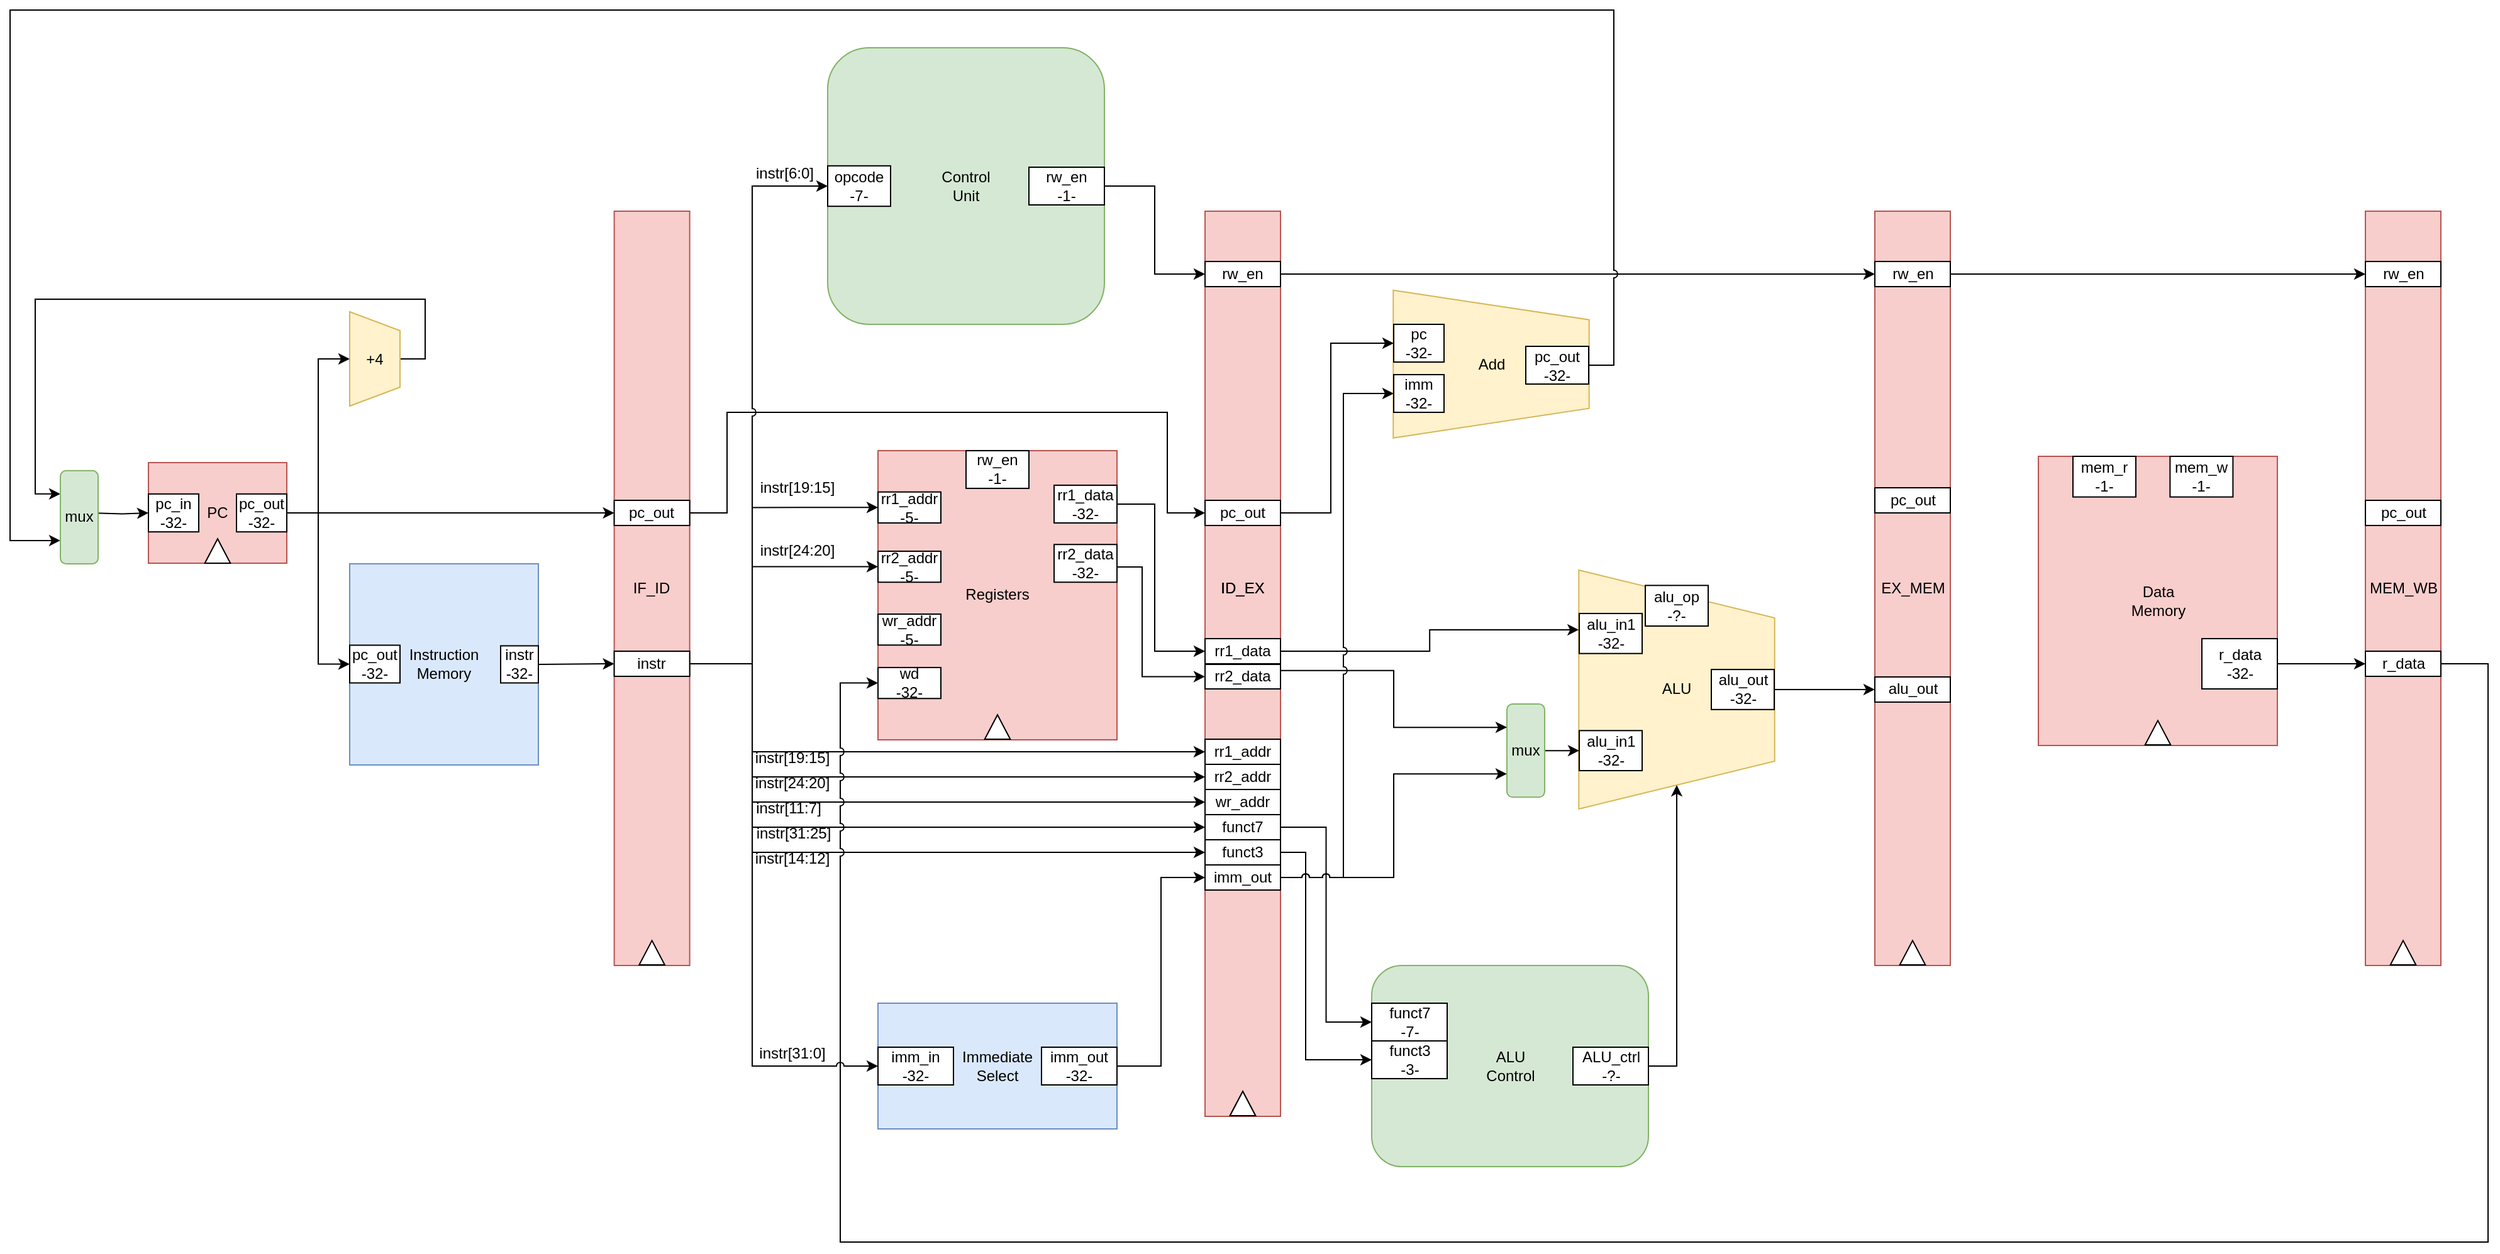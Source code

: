 <mxfile version="12.9.11" type="github">
  <diagram id="wc0N1XrM5LsczAEODqGr" name="Page-1">
    <mxGraphModel dx="1185" dy="1839" grid="1" gridSize="10" guides="1" tooltips="1" connect="1" arrows="1" fold="1" page="1" pageScale="1" pageWidth="827" pageHeight="1169" math="0" shadow="0">
      <root>
        <mxCell id="0" />
        <mxCell id="1" parent="0" />
        <mxCell id="hnG8B4gKnXL9XaH1Ss9s-236" style="edgeStyle=orthogonalEdgeStyle;rounded=0;jumpStyle=arc;orthogonalLoop=1;jettySize=auto;html=1;exitX=0.5;exitY=0;exitDx=0;exitDy=0;entryX=0;entryY=0.25;entryDx=0;entryDy=0;" edge="1" parent="1" source="4Js2agZN6jOMp-eoVjv0-22" target="hnG8B4gKnXL9XaH1Ss9s-229">
          <mxGeometry relative="1" as="geometry">
            <Array as="points">
              <mxPoint x="420" y="278" />
              <mxPoint x="420" y="230" />
              <mxPoint x="110" y="230" />
              <mxPoint x="110" y="385" />
            </Array>
          </mxGeometry>
        </mxCell>
        <mxCell id="4Js2agZN6jOMp-eoVjv0-22" value="+4" style="shape=trapezoid;perimeter=trapezoidPerimeter;whiteSpace=wrap;html=1;rounded=0;shadow=0;glass=0;comic=0;fillColor=#fff2cc;strokeColor=#d6b656;rotation=90;horizontal=0;" parent="1" vertex="1">
          <mxGeometry x="342.5" y="257.5" width="75" height="40" as="geometry" />
        </mxCell>
        <mxCell id="4Js2agZN6jOMp-eoVjv0-27" style="edgeStyle=orthogonalEdgeStyle;rounded=0;orthogonalLoop=1;jettySize=auto;html=1;exitX=0.5;exitY=0;exitDx=0;exitDy=0;entryX=0;entryY=0.5;entryDx=0;entryDy=0;" parent="1" target="4Js2agZN6jOMp-eoVjv0-1" edge="1">
          <mxGeometry relative="1" as="geometry">
            <mxPoint x="157.5" y="400.16" as="sourcePoint" />
          </mxGeometry>
        </mxCell>
        <mxCell id="0FhCpNb5tNOCeEwcjjfK-1" value="" style="endArrow=classic;html=1;exitX=1;exitY=0.5;exitDx=0;exitDy=0;entryX=0;entryY=0.6;entryDx=0;entryDy=0;entryPerimeter=0;" parent="1" source="4Js2agZN6jOMp-eoVjv0-6" target="4Js2agZN6jOMp-eoVjv0-10" edge="1">
          <mxGeometry width="50" height="50" relative="1" as="geometry">
            <mxPoint x="390" y="440" as="sourcePoint" />
            <mxPoint x="530" y="540" as="targetPoint" />
          </mxGeometry>
        </mxCell>
        <mxCell id="0FhCpNb5tNOCeEwcjjfK-18" value="" style="group" parent="1" vertex="1" connectable="0">
          <mxGeometry x="360" y="440.48" width="150" height="160" as="geometry" />
        </mxCell>
        <mxCell id="4Js2agZN6jOMp-eoVjv0-6" value="&lt;font style=&quot;font-size: 12px&quot;&gt;Instruction&lt;br&gt;Memory&lt;/font&gt;" style="rounded=0;whiteSpace=wrap;html=1;shadow=0;glass=0;comic=0;fillColor=#dae8fc;strokeColor=#6c8ebf;" parent="0FhCpNb5tNOCeEwcjjfK-18" vertex="1">
          <mxGeometry width="150" height="160" as="geometry" />
        </mxCell>
        <mxCell id="0FhCpNb5tNOCeEwcjjfK-7" value="instr&lt;br&gt;-32-" style="rounded=0;whiteSpace=wrap;html=1;" parent="0FhCpNb5tNOCeEwcjjfK-18" vertex="1">
          <mxGeometry x="120" y="65.24" width="30" height="29.52" as="geometry" />
        </mxCell>
        <mxCell id="0FhCpNb5tNOCeEwcjjfK-8" value="pc_out&lt;br&gt;-32-" style="rounded=0;whiteSpace=wrap;html=1;" parent="0FhCpNb5tNOCeEwcjjfK-18" vertex="1">
          <mxGeometry y="64.76" width="40" height="30" as="geometry" />
        </mxCell>
        <mxCell id="0FhCpNb5tNOCeEwcjjfK-19" value="" style="group" parent="1" vertex="1" connectable="0">
          <mxGeometry x="200" y="360" width="110" height="80.01" as="geometry" />
        </mxCell>
        <mxCell id="4Js2agZN6jOMp-eoVjv0-1" value="&lt;font style=&quot;font-size: 12px&quot;&gt;PC&lt;/font&gt;" style="rounded=0;whiteSpace=wrap;html=1;fillColor=#f8cecc;strokeColor=#b85450;gradientColor=none;comic=0;shadow=0;glass=0;" parent="0FhCpNb5tNOCeEwcjjfK-19" vertex="1">
          <mxGeometry width="110" height="80" as="geometry" />
        </mxCell>
        <mxCell id="4Js2agZN6jOMp-eoVjv0-2" value="" style="triangle;whiteSpace=wrap;html=1;rounded=0;shadow=0;glass=0;comic=0;direction=west;rotation=90;" parent="0FhCpNb5tNOCeEwcjjfK-19" vertex="1">
          <mxGeometry x="45.31" y="60.16" width="19.38" height="20.32" as="geometry" />
        </mxCell>
        <mxCell id="0FhCpNb5tNOCeEwcjjfK-9" value="pc_out&lt;br&gt;-32-" style="rounded=0;whiteSpace=wrap;html=1;" parent="0FhCpNb5tNOCeEwcjjfK-19" vertex="1">
          <mxGeometry x="70" y="24.92" width="40" height="30.16" as="geometry" />
        </mxCell>
        <mxCell id="0FhCpNb5tNOCeEwcjjfK-11" value="pc_in&lt;br&gt;-32-" style="rounded=0;whiteSpace=wrap;html=1;" parent="0FhCpNb5tNOCeEwcjjfK-19" vertex="1">
          <mxGeometry y="24.92" width="40" height="30.16" as="geometry" />
        </mxCell>
        <mxCell id="0FhCpNb5tNOCeEwcjjfK-20" value="" style="group" parent="1" vertex="1" connectable="0">
          <mxGeometry x="570.31" y="160" width="60" height="600" as="geometry" />
        </mxCell>
        <mxCell id="4Js2agZN6jOMp-eoVjv0-10" value="&lt;p style=&quot;line-height: 190%&quot;&gt;&lt;br&gt;&lt;/p&gt;" style="rounded=0;whiteSpace=wrap;html=1;shadow=0;glass=0;comic=0;fillColor=#f8cecc;strokeColor=#b85450;" parent="0FhCpNb5tNOCeEwcjjfK-20" vertex="1">
          <mxGeometry width="60" height="600" as="geometry" />
        </mxCell>
        <mxCell id="4Js2agZN6jOMp-eoVjv0-16" value="IF_ID" style="text;html=1;strokeColor=none;fillColor=none;align=center;verticalAlign=middle;whiteSpace=wrap;rounded=0;shadow=0;glass=0;comic=0;" parent="0FhCpNb5tNOCeEwcjjfK-20" vertex="1">
          <mxGeometry x="10" y="290" width="40" height="20" as="geometry" />
        </mxCell>
        <mxCell id="4Js2agZN6jOMp-eoVjv0-17" value="pc_out" style="rounded=0;whiteSpace=wrap;html=1;shadow=0;glass=0;comic=0;" parent="0FhCpNb5tNOCeEwcjjfK-20" vertex="1">
          <mxGeometry y="230" width="60" height="20" as="geometry" />
        </mxCell>
        <mxCell id="4Js2agZN6jOMp-eoVjv0-21" value="" style="triangle;whiteSpace=wrap;html=1;rounded=0;shadow=0;glass=0;comic=0;direction=west;rotation=90;" parent="0FhCpNb5tNOCeEwcjjfK-20" vertex="1">
          <mxGeometry x="20.31" y="579.68" width="19.38" height="20.32" as="geometry" />
        </mxCell>
        <mxCell id="0FhCpNb5tNOCeEwcjjfK-2" value="instr" style="rounded=0;whiteSpace=wrap;html=1;shadow=0;glass=0;comic=0;" parent="0FhCpNb5tNOCeEwcjjfK-20" vertex="1">
          <mxGeometry y="350" width="60" height="20" as="geometry" />
        </mxCell>
        <mxCell id="0FhCpNb5tNOCeEwcjjfK-43" value="" style="group" parent="1" vertex="1" connectable="0">
          <mxGeometry x="1962.5" y="160" width="60" height="600" as="geometry" />
        </mxCell>
        <mxCell id="0FhCpNb5tNOCeEwcjjfK-44" value="" style="group" parent="0FhCpNb5tNOCeEwcjjfK-43" vertex="1" connectable="0">
          <mxGeometry width="60" height="600" as="geometry" />
        </mxCell>
        <mxCell id="0FhCpNb5tNOCeEwcjjfK-45" value="&lt;p style=&quot;line-height: 190%&quot;&gt;&lt;br&gt;&lt;/p&gt;" style="rounded=0;whiteSpace=wrap;html=1;shadow=0;glass=0;comic=0;fillColor=#f8cecc;strokeColor=#b85450;" parent="0FhCpNb5tNOCeEwcjjfK-44" vertex="1">
          <mxGeometry width="60" height="600" as="geometry" />
        </mxCell>
        <mxCell id="0FhCpNb5tNOCeEwcjjfK-46" value="MEM_WB" style="text;html=1;strokeColor=none;fillColor=none;align=center;verticalAlign=middle;whiteSpace=wrap;rounded=0;shadow=0;glass=0;comic=0;" parent="0FhCpNb5tNOCeEwcjjfK-44" vertex="1">
          <mxGeometry x="10" y="290" width="40" height="20" as="geometry" />
        </mxCell>
        <mxCell id="0FhCpNb5tNOCeEwcjjfK-47" value="pc_out" style="rounded=0;whiteSpace=wrap;html=1;shadow=0;glass=0;comic=0;" parent="0FhCpNb5tNOCeEwcjjfK-44" vertex="1">
          <mxGeometry y="230" width="60" height="20" as="geometry" />
        </mxCell>
        <mxCell id="0FhCpNb5tNOCeEwcjjfK-48" value="" style="triangle;whiteSpace=wrap;html=1;rounded=0;shadow=0;glass=0;comic=0;direction=west;rotation=90;" parent="0FhCpNb5tNOCeEwcjjfK-44" vertex="1">
          <mxGeometry x="20.31" y="579.68" width="19.38" height="20.32" as="geometry" />
        </mxCell>
        <mxCell id="0FhCpNb5tNOCeEwcjjfK-49" value="r_data" style="rounded=0;whiteSpace=wrap;html=1;shadow=0;glass=0;comic=0;" parent="0FhCpNb5tNOCeEwcjjfK-44" vertex="1">
          <mxGeometry y="350" width="60" height="20" as="geometry" />
        </mxCell>
        <mxCell id="hnG8B4gKnXL9XaH1Ss9s-135" value="rw_en" style="rounded=0;whiteSpace=wrap;html=1;" vertex="1" parent="0FhCpNb5tNOCeEwcjjfK-44">
          <mxGeometry y="40" width="60" height="20" as="geometry" />
        </mxCell>
        <mxCell id="0FhCpNb5tNOCeEwcjjfK-51" style="edgeStyle=orthogonalEdgeStyle;rounded=0;orthogonalLoop=1;jettySize=auto;html=1;exitX=1;exitY=0.5;exitDx=0;exitDy=0;entryX=0;entryY=0.5;entryDx=0;entryDy=0;" parent="1" source="0FhCpNb5tNOCeEwcjjfK-2" target="0FhCpNb5tNOCeEwcjjfK-21" edge="1">
          <mxGeometry relative="1" as="geometry">
            <Array as="points">
              <mxPoint x="680" y="520" />
              <mxPoint x="680" y="395" />
            </Array>
          </mxGeometry>
        </mxCell>
        <mxCell id="0FhCpNb5tNOCeEwcjjfK-52" style="edgeStyle=orthogonalEdgeStyle;rounded=0;orthogonalLoop=1;jettySize=auto;html=1;exitX=1;exitY=0.5;exitDx=0;exitDy=0;entryX=0;entryY=0.5;entryDx=0;entryDy=0;" parent="1" source="0FhCpNb5tNOCeEwcjjfK-2" target="0FhCpNb5tNOCeEwcjjfK-22" edge="1">
          <mxGeometry relative="1" as="geometry">
            <Array as="points">
              <mxPoint x="680" y="520" />
              <mxPoint x="680" y="442" />
            </Array>
          </mxGeometry>
        </mxCell>
        <mxCell id="0FhCpNb5tNOCeEwcjjfK-56" style="edgeStyle=orthogonalEdgeStyle;rounded=0;orthogonalLoop=1;jettySize=auto;html=1;exitX=1;exitY=0.5;exitDx=0;exitDy=0;entryX=0;entryY=0.5;entryDx=0;entryDy=0;" parent="1" source="4Js2agZN6jOMp-eoVjv0-17" target="0FhCpNb5tNOCeEwcjjfK-31" edge="1">
          <mxGeometry relative="1" as="geometry">
            <Array as="points">
              <mxPoint x="660" y="400" />
              <mxPoint x="660" y="320" />
              <mxPoint x="1010" y="320" />
              <mxPoint x="1010" y="400" />
            </Array>
          </mxGeometry>
        </mxCell>
        <mxCell id="0FhCpNb5tNOCeEwcjjfK-57" value="Immediate&lt;br&gt;Select" style="rounded=0;whiteSpace=wrap;html=1;fillColor=#dae8fc;strokeColor=#6c8ebf;" parent="1" vertex="1">
          <mxGeometry x="780" y="790" width="190" height="100" as="geometry" />
        </mxCell>
        <mxCell id="0FhCpNb5tNOCeEwcjjfK-58" value="instr[19:15]" style="text;html=1;strokeColor=none;fillColor=none;align=center;verticalAlign=middle;whiteSpace=wrap;rounded=0;" parent="1" vertex="1">
          <mxGeometry x="696" y="370" width="40" height="20" as="geometry" />
        </mxCell>
        <mxCell id="0FhCpNb5tNOCeEwcjjfK-59" value="instr[24:20]" style="text;html=1;strokeColor=none;fillColor=none;align=center;verticalAlign=middle;whiteSpace=wrap;rounded=0;" parent="1" vertex="1">
          <mxGeometry x="696" y="420.01" width="40" height="20" as="geometry" />
        </mxCell>
        <mxCell id="0FhCpNb5tNOCeEwcjjfK-93" style="edgeStyle=orthogonalEdgeStyle;rounded=0;orthogonalLoop=1;jettySize=auto;html=1;exitX=1;exitY=0.5;exitDx=0;exitDy=0;entryX=0;entryY=0.5;entryDx=0;entryDy=0;" parent="1" source="0FhCpNb5tNOCeEwcjjfK-2" target="hnG8B4gKnXL9XaH1Ss9s-38" edge="1">
          <mxGeometry relative="1" as="geometry">
            <Array as="points">
              <mxPoint x="680" y="520" />
              <mxPoint x="680" y="590" />
            </Array>
          </mxGeometry>
        </mxCell>
        <mxCell id="0FhCpNb5tNOCeEwcjjfK-94" style="edgeStyle=orthogonalEdgeStyle;rounded=0;orthogonalLoop=1;jettySize=auto;html=1;exitX=1;exitY=0.5;exitDx=0;exitDy=0;entryX=0;entryY=0.5;entryDx=0;entryDy=0;" parent="1" source="0FhCpNb5tNOCeEwcjjfK-2" target="hnG8B4gKnXL9XaH1Ss9s-39" edge="1">
          <mxGeometry relative="1" as="geometry">
            <Array as="points">
              <mxPoint x="680" y="520" />
              <mxPoint x="680" y="610" />
            </Array>
          </mxGeometry>
        </mxCell>
        <mxCell id="0FhCpNb5tNOCeEwcjjfK-95" value="instr[19:15]" style="text;html=1;strokeColor=none;fillColor=none;align=center;verticalAlign=middle;whiteSpace=wrap;rounded=0;" parent="1" vertex="1">
          <mxGeometry x="692" y="585" width="40" height="20" as="geometry" />
        </mxCell>
        <mxCell id="0FhCpNb5tNOCeEwcjjfK-98" value="instr[24:20]" style="text;html=1;strokeColor=none;fillColor=none;align=center;verticalAlign=middle;whiteSpace=wrap;rounded=0;" parent="1" vertex="1">
          <mxGeometry x="692" y="605" width="40" height="20" as="geometry" />
        </mxCell>
        <mxCell id="0FhCpNb5tNOCeEwcjjfK-28" value="" style="group" parent="1" vertex="1" connectable="0">
          <mxGeometry x="1040" y="160" width="65" height="720" as="geometry" />
        </mxCell>
        <mxCell id="0FhCpNb5tNOCeEwcjjfK-29" value="&lt;p style=&quot;line-height: 190%&quot;&gt;&lt;br&gt;&lt;/p&gt;" style="rounded=0;whiteSpace=wrap;html=1;shadow=0;glass=0;comic=0;fillColor=#f8cecc;strokeColor=#b85450;" parent="0FhCpNb5tNOCeEwcjjfK-28" vertex="1">
          <mxGeometry width="60" height="720" as="geometry" />
        </mxCell>
        <mxCell id="0FhCpNb5tNOCeEwcjjfK-30" value="ID_EX" style="text;html=1;strokeColor=none;fillColor=none;align=center;verticalAlign=middle;whiteSpace=wrap;rounded=0;shadow=0;glass=0;comic=0;" parent="0FhCpNb5tNOCeEwcjjfK-28" vertex="1">
          <mxGeometry x="10" y="290" width="40" height="20" as="geometry" />
        </mxCell>
        <mxCell id="0FhCpNb5tNOCeEwcjjfK-31" value="pc_out" style="rounded=0;whiteSpace=wrap;html=1;shadow=0;glass=0;comic=0;fillColor=#d5e8d4;strokeColor=#82b366;" parent="0FhCpNb5tNOCeEwcjjfK-28" vertex="1">
          <mxGeometry y="220" width="60" height="40" as="geometry" />
        </mxCell>
        <mxCell id="0FhCpNb5tNOCeEwcjjfK-32" value="" style="triangle;whiteSpace=wrap;html=1;rounded=0;shadow=0;glass=0;comic=0;direction=west;rotation=90;" parent="0FhCpNb5tNOCeEwcjjfK-28" vertex="1">
          <mxGeometry x="20.31" y="699.68" width="19.38" height="20.32" as="geometry" />
        </mxCell>
        <mxCell id="0FhCpNb5tNOCeEwcjjfK-33" value="rr1_data" style="rounded=0;whiteSpace=wrap;html=1;shadow=0;glass=0;comic=0;fillColor=#d5e8d4;strokeColor=#82b366;" parent="0FhCpNb5tNOCeEwcjjfK-28" vertex="1">
          <mxGeometry y="340" width="60" height="40" as="geometry" />
        </mxCell>
        <mxCell id="0FhCpNb5tNOCeEwcjjfK-69" value="rr2_data" style="rounded=0;whiteSpace=wrap;html=1;shadow=0;glass=0;comic=0;fillColor=#d5e8d4;strokeColor=#82b366;" parent="0FhCpNb5tNOCeEwcjjfK-28" vertex="1">
          <mxGeometry y="380" width="60" height="40" as="geometry" />
        </mxCell>
        <mxCell id="0FhCpNb5tNOCeEwcjjfK-82" value="rr1_addr" style="rounded=0;whiteSpace=wrap;html=1;shadow=0;glass=0;comic=0;fillColor=#d5e8d4;strokeColor=#82b366;" parent="0FhCpNb5tNOCeEwcjjfK-28" vertex="1">
          <mxGeometry y="420" width="60" height="40" as="geometry" />
        </mxCell>
        <mxCell id="0FhCpNb5tNOCeEwcjjfK-92" value="rr2_addr" style="rounded=0;whiteSpace=wrap;html=1;shadow=0;glass=0;comic=0;fillColor=#d5e8d4;strokeColor=#82b366;" parent="0FhCpNb5tNOCeEwcjjfK-28" vertex="1">
          <mxGeometry y="460" width="60" height="40" as="geometry" />
        </mxCell>
        <mxCell id="hnG8B4gKnXL9XaH1Ss9s-16" value="funct7" style="rounded=0;whiteSpace=wrap;html=1;shadow=0;glass=0;comic=0;fillColor=#d5e8d4;strokeColor=#82b366;" vertex="1" parent="0FhCpNb5tNOCeEwcjjfK-28">
          <mxGeometry y="500" width="60" height="40" as="geometry" />
        </mxCell>
        <mxCell id="hnG8B4gKnXL9XaH1Ss9s-17" value="funct3" style="rounded=0;whiteSpace=wrap;html=1;shadow=0;glass=0;comic=0;fillColor=#d5e8d4;strokeColor=#82b366;" vertex="1" parent="0FhCpNb5tNOCeEwcjjfK-28">
          <mxGeometry y="540" width="60" height="40" as="geometry" />
        </mxCell>
        <mxCell id="hnG8B4gKnXL9XaH1Ss9s-20" value="" style="group" vertex="1" connectable="0" parent="0FhCpNb5tNOCeEwcjjfK-28">
          <mxGeometry width="65" height="720" as="geometry" />
        </mxCell>
        <mxCell id="hnG8B4gKnXL9XaH1Ss9s-21" value="&lt;p style=&quot;line-height: 190%&quot;&gt;&lt;br&gt;&lt;/p&gt;" style="rounded=0;whiteSpace=wrap;html=1;shadow=0;glass=0;comic=0;fillColor=#f8cecc;strokeColor=#b85450;" vertex="1" parent="hnG8B4gKnXL9XaH1Ss9s-20">
          <mxGeometry width="60" height="720" as="geometry" />
        </mxCell>
        <mxCell id="hnG8B4gKnXL9XaH1Ss9s-22" value="ID_EX" style="text;html=1;strokeColor=none;fillColor=none;align=center;verticalAlign=middle;whiteSpace=wrap;rounded=0;shadow=0;glass=0;comic=0;" vertex="1" parent="hnG8B4gKnXL9XaH1Ss9s-20">
          <mxGeometry x="10" y="290" width="40" height="20" as="geometry" />
        </mxCell>
        <mxCell id="hnG8B4gKnXL9XaH1Ss9s-24" value="" style="triangle;whiteSpace=wrap;html=1;rounded=0;shadow=0;glass=0;comic=0;direction=west;rotation=90;" vertex="1" parent="hnG8B4gKnXL9XaH1Ss9s-20">
          <mxGeometry x="20.31" y="699.68" width="19.38" height="20.32" as="geometry" />
        </mxCell>
        <mxCell id="hnG8B4gKnXL9XaH1Ss9s-25" value="rr1_data" style="rounded=0;whiteSpace=wrap;html=1;shadow=0;glass=0;comic=0;fillColor=#d5e8d4;strokeColor=#82b366;" vertex="1" parent="hnG8B4gKnXL9XaH1Ss9s-20">
          <mxGeometry y="340" width="60" height="40" as="geometry" />
        </mxCell>
        <mxCell id="hnG8B4gKnXL9XaH1Ss9s-31" value="" style="group" vertex="1" connectable="0" parent="hnG8B4gKnXL9XaH1Ss9s-20">
          <mxGeometry width="60" height="720" as="geometry" />
        </mxCell>
        <mxCell id="hnG8B4gKnXL9XaH1Ss9s-33" value="ID_EX" style="text;html=1;strokeColor=none;fillColor=none;align=center;verticalAlign=middle;whiteSpace=wrap;rounded=0;shadow=0;glass=0;comic=0;" vertex="1" parent="hnG8B4gKnXL9XaH1Ss9s-31">
          <mxGeometry x="10" y="290" width="40" height="20" as="geometry" />
        </mxCell>
        <mxCell id="hnG8B4gKnXL9XaH1Ss9s-34" value="pc_out" style="rounded=0;whiteSpace=wrap;html=1;shadow=0;glass=0;comic=0;" vertex="1" parent="hnG8B4gKnXL9XaH1Ss9s-31">
          <mxGeometry y="230" width="60" height="20" as="geometry" />
        </mxCell>
        <mxCell id="hnG8B4gKnXL9XaH1Ss9s-35" value="" style="triangle;whiteSpace=wrap;html=1;rounded=0;shadow=0;glass=0;comic=0;direction=west;rotation=90;" vertex="1" parent="hnG8B4gKnXL9XaH1Ss9s-31">
          <mxGeometry x="20.31" y="699.68" width="19.38" height="20.32" as="geometry" />
        </mxCell>
        <mxCell id="hnG8B4gKnXL9XaH1Ss9s-36" value="rr1_data" style="rounded=0;whiteSpace=wrap;html=1;shadow=0;glass=0;comic=0;" vertex="1" parent="hnG8B4gKnXL9XaH1Ss9s-31">
          <mxGeometry y="340" width="60" height="20" as="geometry" />
        </mxCell>
        <mxCell id="hnG8B4gKnXL9XaH1Ss9s-37" value="rr2_data" style="rounded=0;whiteSpace=wrap;html=1;shadow=0;glass=0;comic=0;" vertex="1" parent="hnG8B4gKnXL9XaH1Ss9s-31">
          <mxGeometry y="360.48" width="60" height="19.52" as="geometry" />
        </mxCell>
        <mxCell id="hnG8B4gKnXL9XaH1Ss9s-38" value="rr1_addr" style="rounded=0;whiteSpace=wrap;html=1;shadow=0;glass=0;comic=0;" vertex="1" parent="hnG8B4gKnXL9XaH1Ss9s-31">
          <mxGeometry y="420" width="60" height="20" as="geometry" />
        </mxCell>
        <mxCell id="hnG8B4gKnXL9XaH1Ss9s-40" value="wr_addr" style="rounded=0;whiteSpace=wrap;html=1;shadow=0;glass=0;comic=0;" vertex="1" parent="hnG8B4gKnXL9XaH1Ss9s-31">
          <mxGeometry y="460" width="60" height="20" as="geometry" />
        </mxCell>
        <mxCell id="hnG8B4gKnXL9XaH1Ss9s-41" value="funct3" style="rounded=0;whiteSpace=wrap;html=1;shadow=0;glass=0;comic=0;" vertex="1" parent="hnG8B4gKnXL9XaH1Ss9s-31">
          <mxGeometry y="500" width="60" height="20" as="geometry" />
        </mxCell>
        <mxCell id="hnG8B4gKnXL9XaH1Ss9s-39" value="rr2_addr" style="rounded=0;whiteSpace=wrap;html=1;shadow=0;glass=0;comic=0;" vertex="1" parent="hnG8B4gKnXL9XaH1Ss9s-20">
          <mxGeometry y="440" width="60" height="20" as="geometry" />
        </mxCell>
        <mxCell id="hnG8B4gKnXL9XaH1Ss9s-76" value="funct7" style="rounded=0;whiteSpace=wrap;html=1;shadow=0;glass=0;comic=0;" vertex="1" parent="hnG8B4gKnXL9XaH1Ss9s-20">
          <mxGeometry y="480" width="60" height="20" as="geometry" />
        </mxCell>
        <mxCell id="hnG8B4gKnXL9XaH1Ss9s-123" value="rw_en" style="rounded=0;whiteSpace=wrap;html=1;" vertex="1" parent="hnG8B4gKnXL9XaH1Ss9s-20">
          <mxGeometry y="40" width="60" height="20" as="geometry" />
        </mxCell>
        <mxCell id="hnG8B4gKnXL9XaH1Ss9s-208" value="imm_out" style="rounded=0;whiteSpace=wrap;html=1;shadow=0;glass=0;comic=0;" vertex="1" parent="hnG8B4gKnXL9XaH1Ss9s-20">
          <mxGeometry y="520" width="60" height="20" as="geometry" />
        </mxCell>
        <mxCell id="hnG8B4gKnXL9XaH1Ss9s-2" value="" style="group" vertex="1" connectable="0" parent="1">
          <mxGeometry x="780" y="350" width="190" height="230.48" as="geometry" />
        </mxCell>
        <mxCell id="0FhCpNb5tNOCeEwcjjfK-27" value="" style="group;fillColor=#d5e8d4;strokeColor=#82b366;" parent="hnG8B4gKnXL9XaH1Ss9s-2" vertex="1" connectable="0">
          <mxGeometry y="0.48" width="190" height="230.0" as="geometry" />
        </mxCell>
        <mxCell id="0FhCpNb5tNOCeEwcjjfK-6" value="&lt;font style=&quot;font-size: 12px&quot;&gt;Registers&lt;/font&gt;" style="rounded=0;whiteSpace=wrap;html=1;shadow=0;glass=0;comic=0;fillColor=#f8cecc;strokeColor=#b85450;" parent="0FhCpNb5tNOCeEwcjjfK-27" vertex="1">
          <mxGeometry width="190" height="230" as="geometry" />
        </mxCell>
        <mxCell id="0FhCpNb5tNOCeEwcjjfK-21" value="rr1_addr&lt;br&gt;-5-" style="rounded=0;whiteSpace=wrap;html=1;" parent="0FhCpNb5tNOCeEwcjjfK-27" vertex="1">
          <mxGeometry y="32.857" width="50" height="24.643" as="geometry" />
        </mxCell>
        <mxCell id="0FhCpNb5tNOCeEwcjjfK-22" value="rr2_addr&lt;br&gt;-5-" style="rounded=0;whiteSpace=wrap;html=1;" parent="0FhCpNb5tNOCeEwcjjfK-27" vertex="1">
          <mxGeometry y="80.0" width="50" height="24.643" as="geometry" />
        </mxCell>
        <mxCell id="0FhCpNb5tNOCeEwcjjfK-23" value="wr_addr&lt;br&gt;-5-" style="rounded=0;whiteSpace=wrap;html=1;" parent="0FhCpNb5tNOCeEwcjjfK-27" vertex="1">
          <mxGeometry y="130.004" width="50" height="24.643" as="geometry" />
        </mxCell>
        <mxCell id="0FhCpNb5tNOCeEwcjjfK-24" value="wd&lt;br&gt;-32-" style="rounded=0;whiteSpace=wrap;html=1;" parent="0FhCpNb5tNOCeEwcjjfK-27" vertex="1">
          <mxGeometry y="172.5" width="50" height="24.643" as="geometry" />
        </mxCell>
        <mxCell id="0FhCpNb5tNOCeEwcjjfK-25" value="rr1_data&lt;br&gt;-32-" style="rounded=0;whiteSpace=wrap;html=1;" parent="0FhCpNb5tNOCeEwcjjfK-27" vertex="1">
          <mxGeometry x="140" y="27.5" width="50" height="30" as="geometry" />
        </mxCell>
        <mxCell id="0FhCpNb5tNOCeEwcjjfK-26" value="rr2_data&lt;br&gt;-32-" style="rounded=0;whiteSpace=wrap;html=1;" parent="0FhCpNb5tNOCeEwcjjfK-27" vertex="1">
          <mxGeometry x="140" y="74.64" width="50" height="30" as="geometry" />
        </mxCell>
        <mxCell id="hnG8B4gKnXL9XaH1Ss9s-1" value="" style="triangle;whiteSpace=wrap;html=1;rounded=0;shadow=0;glass=0;comic=0;direction=west;rotation=90;" vertex="1" parent="0FhCpNb5tNOCeEwcjjfK-27">
          <mxGeometry x="85.31" y="209.68" width="19.38" height="20.32" as="geometry" />
        </mxCell>
        <mxCell id="hnG8B4gKnXL9XaH1Ss9s-18" value="rw_en&lt;br&gt;-1-" style="rounded=0;whiteSpace=wrap;html=1;" vertex="1" parent="0FhCpNb5tNOCeEwcjjfK-27">
          <mxGeometry x="70" width="50" height="30" as="geometry" />
        </mxCell>
        <mxCell id="hnG8B4gKnXL9XaH1Ss9s-5" value="ALU" style="shape=trapezoid;perimeter=trapezoidPerimeter;whiteSpace=wrap;html=1;rounded=0;shadow=0;glass=0;comic=0;fillColor=#fff2cc;strokeColor=#d6b656;rotation=90;horizontal=0;" vertex="1" parent="1">
          <mxGeometry x="1320" y="462.62" width="190" height="155.72" as="geometry" />
        </mxCell>
        <mxCell id="hnG8B4gKnXL9XaH1Ss9s-173" style="edgeStyle=orthogonalEdgeStyle;rounded=0;jumpStyle=arc;orthogonalLoop=1;jettySize=auto;html=1;exitX=1;exitY=0.5;exitDx=0;exitDy=0;entryX=1;entryY=0.5;entryDx=0;entryDy=0;" edge="1" parent="1" source="hnG8B4gKnXL9XaH1Ss9s-42" target="hnG8B4gKnXL9XaH1Ss9s-5">
          <mxGeometry relative="1" as="geometry" />
        </mxCell>
        <mxCell id="hnG8B4gKnXL9XaH1Ss9s-42" value="ALU&lt;br&gt;Control" style="rounded=1;whiteSpace=wrap;html=1;fillColor=#d5e8d4;strokeColor=#82b366;" vertex="1" parent="1">
          <mxGeometry x="1172.5" y="760" width="220" height="160" as="geometry" />
        </mxCell>
        <mxCell id="hnG8B4gKnXL9XaH1Ss9s-77" style="edgeStyle=orthogonalEdgeStyle;rounded=0;orthogonalLoop=1;jettySize=auto;html=1;exitX=1;exitY=0.5;exitDx=0;exitDy=0;entryX=0;entryY=0.5;entryDx=0;entryDy=0;" edge="1" parent="1" source="0FhCpNb5tNOCeEwcjjfK-2" target="hnG8B4gKnXL9XaH1Ss9s-40">
          <mxGeometry relative="1" as="geometry">
            <Array as="points">
              <mxPoint x="680" y="520" />
              <mxPoint x="680" y="630" />
            </Array>
          </mxGeometry>
        </mxCell>
        <mxCell id="hnG8B4gKnXL9XaH1Ss9s-78" value="instr[11:7]" style="text;html=1;strokeColor=none;fillColor=none;align=center;verticalAlign=middle;whiteSpace=wrap;rounded=0;" vertex="1" parent="1">
          <mxGeometry x="686" y="625" width="46" height="20" as="geometry" />
        </mxCell>
        <mxCell id="hnG8B4gKnXL9XaH1Ss9s-79" value="" style="group" vertex="1" connectable="0" parent="1">
          <mxGeometry x="1702.5" y="355" width="190" height="230" as="geometry" />
        </mxCell>
        <mxCell id="hnG8B4gKnXL9XaH1Ss9s-3" value="Data&lt;br&gt;Memory" style="rounded=0;whiteSpace=wrap;html=1;fillColor=#f8cecc;strokeColor=#b85450;" vertex="1" parent="hnG8B4gKnXL9XaH1Ss9s-79">
          <mxGeometry width="190" height="230" as="geometry" />
        </mxCell>
        <mxCell id="hnG8B4gKnXL9XaH1Ss9s-4" value="" style="triangle;whiteSpace=wrap;html=1;rounded=0;shadow=0;glass=0;comic=0;direction=west;rotation=90;" vertex="1" parent="hnG8B4gKnXL9XaH1Ss9s-79">
          <mxGeometry x="85.31" y="209.68" width="19.38" height="20.32" as="geometry" />
        </mxCell>
        <mxCell id="hnG8B4gKnXL9XaH1Ss9s-87" value="r_data&lt;br&gt;-32-" style="rounded=0;whiteSpace=wrap;html=1;shadow=0;glass=0;comic=0;" vertex="1" parent="hnG8B4gKnXL9XaH1Ss9s-79">
          <mxGeometry x="130" y="145" width="60" height="40" as="geometry" />
        </mxCell>
        <mxCell id="hnG8B4gKnXL9XaH1Ss9s-215" value="mem_r&lt;br&gt;-1-" style="rounded=0;whiteSpace=wrap;html=1;rotation=0;" vertex="1" parent="hnG8B4gKnXL9XaH1Ss9s-79">
          <mxGeometry x="27.5" width="50" height="32.32" as="geometry" />
        </mxCell>
        <mxCell id="hnG8B4gKnXL9XaH1Ss9s-216" value="mem_w&lt;br&gt;-1-" style="rounded=0;whiteSpace=wrap;html=1;rotation=0;" vertex="1" parent="hnG8B4gKnXL9XaH1Ss9s-79">
          <mxGeometry x="104.69" width="50" height="32.32" as="geometry" />
        </mxCell>
        <mxCell id="hnG8B4gKnXL9XaH1Ss9s-88" style="edgeStyle=orthogonalEdgeStyle;rounded=0;orthogonalLoop=1;jettySize=auto;html=1;exitX=1;exitY=0.5;exitDx=0;exitDy=0;entryX=0;entryY=0.5;entryDx=0;entryDy=0;" edge="1" parent="1" source="hnG8B4gKnXL9XaH1Ss9s-87" target="0FhCpNb5tNOCeEwcjjfK-49">
          <mxGeometry relative="1" as="geometry" />
        </mxCell>
        <mxCell id="hnG8B4gKnXL9XaH1Ss9s-89" style="edgeStyle=orthogonalEdgeStyle;rounded=0;orthogonalLoop=1;jettySize=auto;html=1;exitX=1;exitY=0.5;exitDx=0;exitDy=0;entryX=0.25;entryY=1;entryDx=0;entryDy=0;" edge="1" parent="1" source="hnG8B4gKnXL9XaH1Ss9s-36" target="hnG8B4gKnXL9XaH1Ss9s-5">
          <mxGeometry relative="1" as="geometry" />
        </mxCell>
        <mxCell id="hnG8B4gKnXL9XaH1Ss9s-100" style="edgeStyle=orthogonalEdgeStyle;rounded=0;orthogonalLoop=1;jettySize=auto;html=1;exitX=1;exitY=0.5;exitDx=0;exitDy=0;entryX=0;entryY=0.5;entryDx=0;entryDy=0;" edge="1" parent="1" source="hnG8B4gKnXL9XaH1Ss9s-91" target="hnG8B4gKnXL9XaH1Ss9s-99">
          <mxGeometry relative="1" as="geometry" />
        </mxCell>
        <mxCell id="hnG8B4gKnXL9XaH1Ss9s-91" value="alu_out&lt;br&gt;-32-" style="rounded=0;whiteSpace=wrap;html=1;" vertex="1" parent="1">
          <mxGeometry x="1442.5" y="524.56" width="50" height="31.84" as="geometry" />
        </mxCell>
        <mxCell id="hnG8B4gKnXL9XaH1Ss9s-101" style="edgeStyle=orthogonalEdgeStyle;rounded=0;orthogonalLoop=1;jettySize=auto;html=1;exitX=1;exitY=0.5;exitDx=0;exitDy=0;entryX=0;entryY=0.5;entryDx=0;entryDy=0;" edge="1" parent="1" source="0FhCpNb5tNOCeEwcjjfK-25" target="hnG8B4gKnXL9XaH1Ss9s-36">
          <mxGeometry relative="1" as="geometry">
            <Array as="points">
              <mxPoint x="1000" y="393" />
              <mxPoint x="1000" y="510" />
            </Array>
          </mxGeometry>
        </mxCell>
        <mxCell id="hnG8B4gKnXL9XaH1Ss9s-102" style="edgeStyle=orthogonalEdgeStyle;rounded=0;orthogonalLoop=1;jettySize=auto;html=1;exitX=1;exitY=0.5;exitDx=0;exitDy=0;entryX=0;entryY=0.5;entryDx=0;entryDy=0;" edge="1" parent="1" source="0FhCpNb5tNOCeEwcjjfK-26" target="hnG8B4gKnXL9XaH1Ss9s-37">
          <mxGeometry relative="1" as="geometry">
            <Array as="points">
              <mxPoint x="990" y="443" />
              <mxPoint x="990" y="530" />
            </Array>
          </mxGeometry>
        </mxCell>
        <mxCell id="0FhCpNb5tNOCeEwcjjfK-37" value="" style="group" parent="1" vertex="1" connectable="0">
          <mxGeometry x="1572.5" y="160" width="60" height="600" as="geometry" />
        </mxCell>
        <mxCell id="0FhCpNb5tNOCeEwcjjfK-38" value="&lt;p style=&quot;line-height: 190%&quot;&gt;&lt;br&gt;&lt;/p&gt;" style="rounded=0;whiteSpace=wrap;html=1;shadow=0;glass=0;comic=0;fillColor=#f8cecc;strokeColor=#b85450;" parent="0FhCpNb5tNOCeEwcjjfK-37" vertex="1">
          <mxGeometry width="60" height="600" as="geometry" />
        </mxCell>
        <mxCell id="0FhCpNb5tNOCeEwcjjfK-39" value="EX_MEM" style="text;html=1;strokeColor=none;fillColor=none;align=center;verticalAlign=middle;whiteSpace=wrap;rounded=0;shadow=0;glass=0;comic=0;" parent="0FhCpNb5tNOCeEwcjjfK-37" vertex="1">
          <mxGeometry x="10" y="290" width="40" height="20" as="geometry" />
        </mxCell>
        <mxCell id="0FhCpNb5tNOCeEwcjjfK-40" value="pc_out" style="rounded=0;whiteSpace=wrap;html=1;shadow=0;glass=0;comic=0;" parent="0FhCpNb5tNOCeEwcjjfK-37" vertex="1">
          <mxGeometry y="220" width="60" height="20" as="geometry" />
        </mxCell>
        <mxCell id="0FhCpNb5tNOCeEwcjjfK-41" value="" style="triangle;whiteSpace=wrap;html=1;rounded=0;shadow=0;glass=0;comic=0;direction=west;rotation=90;" parent="0FhCpNb5tNOCeEwcjjfK-37" vertex="1">
          <mxGeometry x="20.31" y="579.68" width="19.38" height="20.32" as="geometry" />
        </mxCell>
        <mxCell id="hnG8B4gKnXL9XaH1Ss9s-99" value="alu_out" style="rounded=0;whiteSpace=wrap;html=1;shadow=0;glass=0;comic=0;" vertex="1" parent="0FhCpNb5tNOCeEwcjjfK-37">
          <mxGeometry y="370.48" width="60" height="20" as="geometry" />
        </mxCell>
        <mxCell id="hnG8B4gKnXL9XaH1Ss9s-126" value="rw_en" style="rounded=0;whiteSpace=wrap;html=1;" vertex="1" parent="0FhCpNb5tNOCeEwcjjfK-37">
          <mxGeometry y="40" width="60" height="20" as="geometry" />
        </mxCell>
        <mxCell id="hnG8B4gKnXL9XaH1Ss9s-103" style="edgeStyle=orthogonalEdgeStyle;rounded=0;orthogonalLoop=1;jettySize=auto;html=1;exitX=1;exitY=0.5;exitDx=0;exitDy=0;entryX=0;entryY=0.5;entryDx=0;entryDy=0;" edge="1" parent="1" source="0FhCpNb5tNOCeEwcjjfK-2" target="hnG8B4gKnXL9XaH1Ss9s-76">
          <mxGeometry relative="1" as="geometry">
            <Array as="points">
              <mxPoint x="680" y="520" />
              <mxPoint x="680" y="650" />
            </Array>
          </mxGeometry>
        </mxCell>
        <mxCell id="hnG8B4gKnXL9XaH1Ss9s-104" value="instr[31:25]" style="text;html=1;strokeColor=none;fillColor=none;align=center;verticalAlign=middle;whiteSpace=wrap;rounded=0;" vertex="1" parent="1">
          <mxGeometry x="690" y="645" width="46" height="20" as="geometry" />
        </mxCell>
        <mxCell id="hnG8B4gKnXL9XaH1Ss9s-105" style="edgeStyle=orthogonalEdgeStyle;rounded=0;orthogonalLoop=1;jettySize=auto;html=1;exitX=1;exitY=0.5;exitDx=0;exitDy=0;entryX=0;entryY=0.5;entryDx=0;entryDy=0;" edge="1" parent="1" source="0FhCpNb5tNOCeEwcjjfK-2" target="hnG8B4gKnXL9XaH1Ss9s-41">
          <mxGeometry relative="1" as="geometry">
            <Array as="points">
              <mxPoint x="680" y="520" />
              <mxPoint x="680" y="670" />
            </Array>
          </mxGeometry>
        </mxCell>
        <mxCell id="hnG8B4gKnXL9XaH1Ss9s-106" value="instr[14:12]" style="text;html=1;strokeColor=none;fillColor=none;align=center;verticalAlign=middle;whiteSpace=wrap;rounded=0;" vertex="1" parent="1">
          <mxGeometry x="689" y="665" width="46" height="20" as="geometry" />
        </mxCell>
        <mxCell id="hnG8B4gKnXL9XaH1Ss9s-107" style="edgeStyle=orthogonalEdgeStyle;rounded=0;orthogonalLoop=1;jettySize=auto;html=1;exitX=1;exitY=0.5;exitDx=0;exitDy=0;entryX=0;entryY=0.5;entryDx=0;entryDy=0;jumpStyle=arc;" edge="1" parent="1" source="0FhCpNb5tNOCeEwcjjfK-2" target="hnG8B4gKnXL9XaH1Ss9s-19">
          <mxGeometry relative="1" as="geometry">
            <Array as="points">
              <mxPoint x="680" y="520" />
              <mxPoint x="680" y="140" />
            </Array>
          </mxGeometry>
        </mxCell>
        <mxCell id="hnG8B4gKnXL9XaH1Ss9s-108" value="instr[6:0]" style="text;html=1;strokeColor=none;fillColor=none;align=center;verticalAlign=middle;whiteSpace=wrap;rounded=0;" vertex="1" parent="1">
          <mxGeometry x="686" y="120" width="40" height="20" as="geometry" />
        </mxCell>
        <mxCell id="hnG8B4gKnXL9XaH1Ss9s-111" value="" style="group" vertex="1" connectable="0" parent="1">
          <mxGeometry x="740" y="50" width="220" height="220" as="geometry" />
        </mxCell>
        <mxCell id="hnG8B4gKnXL9XaH1Ss9s-19" value="Control&lt;br&gt;Unit" style="rounded=1;whiteSpace=wrap;html=1;fillColor=#d5e8d4;strokeColor=#82b366;" vertex="1" parent="hnG8B4gKnXL9XaH1Ss9s-111">
          <mxGeometry y="-20" width="220" height="220" as="geometry" />
        </mxCell>
        <mxCell id="hnG8B4gKnXL9XaH1Ss9s-110" value="opcode&lt;br&gt;-7-" style="rounded=0;whiteSpace=wrap;html=1;" vertex="1" parent="hnG8B4gKnXL9XaH1Ss9s-111">
          <mxGeometry y="73.91" width="50" height="32.18" as="geometry" />
        </mxCell>
        <mxCell id="hnG8B4gKnXL9XaH1Ss9s-125" value="rw_en&lt;br&gt;-1-" style="rounded=0;whiteSpace=wrap;html=1;" vertex="1" parent="hnG8B4gKnXL9XaH1Ss9s-111">
          <mxGeometry x="160" y="75" width="60" height="30" as="geometry" />
        </mxCell>
        <mxCell id="hnG8B4gKnXL9XaH1Ss9s-124" style="edgeStyle=orthogonalEdgeStyle;rounded=0;jumpStyle=arc;orthogonalLoop=1;jettySize=auto;html=1;exitX=1;exitY=0.5;exitDx=0;exitDy=0;entryX=0;entryY=0.5;entryDx=0;entryDy=0;" edge="1" parent="1" source="hnG8B4gKnXL9XaH1Ss9s-19" target="hnG8B4gKnXL9XaH1Ss9s-123">
          <mxGeometry relative="1" as="geometry" />
        </mxCell>
        <mxCell id="hnG8B4gKnXL9XaH1Ss9s-127" style="edgeStyle=orthogonalEdgeStyle;rounded=0;jumpStyle=arc;orthogonalLoop=1;jettySize=auto;html=1;exitX=1;exitY=0.5;exitDx=0;exitDy=0;" edge="1" parent="1" source="hnG8B4gKnXL9XaH1Ss9s-123" target="hnG8B4gKnXL9XaH1Ss9s-126">
          <mxGeometry relative="1" as="geometry" />
        </mxCell>
        <mxCell id="hnG8B4gKnXL9XaH1Ss9s-136" style="edgeStyle=orthogonalEdgeStyle;rounded=0;jumpStyle=arc;orthogonalLoop=1;jettySize=auto;html=1;exitX=1;exitY=0.5;exitDx=0;exitDy=0;" edge="1" parent="1" source="hnG8B4gKnXL9XaH1Ss9s-126" target="hnG8B4gKnXL9XaH1Ss9s-135">
          <mxGeometry relative="1" as="geometry" />
        </mxCell>
        <mxCell id="hnG8B4gKnXL9XaH1Ss9s-137" style="edgeStyle=orthogonalEdgeStyle;rounded=0;jumpStyle=arc;orthogonalLoop=1;jettySize=auto;html=1;exitX=1;exitY=0.5;exitDx=0;exitDy=0;entryX=0;entryY=0.5;entryDx=0;entryDy=0;" edge="1" parent="1" source="0FhCpNb5tNOCeEwcjjfK-49" target="0FhCpNb5tNOCeEwcjjfK-24">
          <mxGeometry relative="1" as="geometry">
            <Array as="points">
              <mxPoint x="2060" y="520" />
              <mxPoint x="2060" y="980" />
              <mxPoint x="750" y="980" />
              <mxPoint x="750" y="535" />
            </Array>
          </mxGeometry>
        </mxCell>
        <mxCell id="hnG8B4gKnXL9XaH1Ss9s-167" value="funct7&lt;br&gt;-7-" style="rounded=0;whiteSpace=wrap;html=1;shadow=0;glass=0;comic=0;" vertex="1" parent="1">
          <mxGeometry x="1172.5" y="790" width="60" height="30" as="geometry" />
        </mxCell>
        <mxCell id="hnG8B4gKnXL9XaH1Ss9s-170" style="edgeStyle=orthogonalEdgeStyle;rounded=0;jumpStyle=arc;orthogonalLoop=1;jettySize=auto;html=1;exitX=1;exitY=0.5;exitDx=0;exitDy=0;entryX=0;entryY=0.5;entryDx=0;entryDy=0;" edge="1" parent="1" source="hnG8B4gKnXL9XaH1Ss9s-76" target="hnG8B4gKnXL9XaH1Ss9s-167">
          <mxGeometry relative="1" as="geometry" />
        </mxCell>
        <mxCell id="hnG8B4gKnXL9XaH1Ss9s-171" value="funct3&lt;br&gt;-3-" style="rounded=0;whiteSpace=wrap;html=1;shadow=0;glass=0;comic=0;" vertex="1" parent="1">
          <mxGeometry x="1172.5" y="820" width="60" height="30" as="geometry" />
        </mxCell>
        <mxCell id="hnG8B4gKnXL9XaH1Ss9s-172" style="edgeStyle=orthogonalEdgeStyle;rounded=0;jumpStyle=arc;orthogonalLoop=1;jettySize=auto;html=1;exitX=1;exitY=0.5;exitDx=0;exitDy=0;entryX=0;entryY=0.5;entryDx=0;entryDy=0;" edge="1" parent="1" source="hnG8B4gKnXL9XaH1Ss9s-41" target="hnG8B4gKnXL9XaH1Ss9s-171">
          <mxGeometry relative="1" as="geometry">
            <Array as="points">
              <mxPoint x="1120" y="670" />
              <mxPoint x="1120" y="835" />
            </Array>
          </mxGeometry>
        </mxCell>
        <mxCell id="hnG8B4gKnXL9XaH1Ss9s-174" value="ALU_ctrl&lt;br&gt;-?-" style="rounded=0;whiteSpace=wrap;html=1;shadow=0;glass=0;comic=0;" vertex="1" parent="1">
          <mxGeometry x="1332.5" y="825" width="60" height="30" as="geometry" />
        </mxCell>
        <mxCell id="hnG8B4gKnXL9XaH1Ss9s-175" style="edgeStyle=orthogonalEdgeStyle;rounded=0;jumpStyle=arc;orthogonalLoop=1;jettySize=auto;html=1;exitX=1;exitY=0.5;exitDx=0;exitDy=0;entryX=0;entryY=0.5;entryDx=0;entryDy=0;" edge="1" parent="1" source="0FhCpNb5tNOCeEwcjjfK-2" target="0FhCpNb5tNOCeEwcjjfK-57">
          <mxGeometry relative="1" as="geometry">
            <Array as="points">
              <mxPoint x="680" y="520" />
              <mxPoint x="680" y="840" />
            </Array>
          </mxGeometry>
        </mxCell>
        <mxCell id="hnG8B4gKnXL9XaH1Ss9s-176" value="instr[31:0]" style="text;html=1;strokeColor=none;fillColor=none;align=center;verticalAlign=middle;whiteSpace=wrap;rounded=0;" vertex="1" parent="1">
          <mxGeometry x="692" y="820" width="40" height="20" as="geometry" />
        </mxCell>
        <mxCell id="hnG8B4gKnXL9XaH1Ss9s-177" value="imm_in&lt;br&gt;-32-" style="rounded=0;whiteSpace=wrap;html=1;shadow=0;glass=0;comic=0;" vertex="1" parent="1">
          <mxGeometry x="780" y="825" width="60" height="30" as="geometry" />
        </mxCell>
        <mxCell id="hnG8B4gKnXL9XaH1Ss9s-211" style="edgeStyle=orthogonalEdgeStyle;rounded=0;jumpStyle=arc;orthogonalLoop=1;jettySize=auto;html=1;exitX=1;exitY=0.5;exitDx=0;exitDy=0;entryX=0;entryY=0.5;entryDx=0;entryDy=0;" edge="1" parent="1" source="hnG8B4gKnXL9XaH1Ss9s-178" target="hnG8B4gKnXL9XaH1Ss9s-208">
          <mxGeometry relative="1" as="geometry" />
        </mxCell>
        <mxCell id="hnG8B4gKnXL9XaH1Ss9s-178" value="imm_out&lt;br&gt;-32-" style="rounded=0;whiteSpace=wrap;html=1;shadow=0;glass=0;comic=0;" vertex="1" parent="1">
          <mxGeometry x="910" y="825" width="60" height="30" as="geometry" />
        </mxCell>
        <mxCell id="hnG8B4gKnXL9XaH1Ss9s-212" value="alu_op&lt;br&gt;-?-" style="rounded=0;whiteSpace=wrap;html=1;rotation=0;" vertex="1" parent="1">
          <mxGeometry x="1390" y="457.68" width="50" height="32.32" as="geometry" />
        </mxCell>
        <mxCell id="hnG8B4gKnXL9XaH1Ss9s-217" value="alu_in1&lt;br&gt;-32-" style="rounded=0;whiteSpace=wrap;html=1;" vertex="1" parent="1">
          <mxGeometry x="1337.5" y="480.0" width="50" height="31.84" as="geometry" />
        </mxCell>
        <mxCell id="hnG8B4gKnXL9XaH1Ss9s-218" value="alu_in1&lt;br&gt;-32-" style="rounded=0;whiteSpace=wrap;html=1;" vertex="1" parent="1">
          <mxGeometry x="1337.5" y="573.16" width="50" height="31.84" as="geometry" />
        </mxCell>
        <mxCell id="hnG8B4gKnXL9XaH1Ss9s-220" style="edgeStyle=orthogonalEdgeStyle;rounded=0;jumpStyle=arc;orthogonalLoop=1;jettySize=auto;html=1;exitX=1;exitY=0.5;exitDx=0;exitDy=0;entryX=0;entryY=0.5;entryDx=0;entryDy=0;" edge="1" parent="1" source="hnG8B4gKnXL9XaH1Ss9s-219" target="hnG8B4gKnXL9XaH1Ss9s-218">
          <mxGeometry relative="1" as="geometry" />
        </mxCell>
        <mxCell id="hnG8B4gKnXL9XaH1Ss9s-219" value="mux" style="rounded=1;whiteSpace=wrap;html=1;fillColor=#d5e8d4;strokeColor=#82b366;" vertex="1" parent="1">
          <mxGeometry x="1280" y="552.04" width="30" height="74.08" as="geometry" />
        </mxCell>
        <mxCell id="hnG8B4gKnXL9XaH1Ss9s-221" style="edgeStyle=orthogonalEdgeStyle;rounded=0;jumpStyle=arc;orthogonalLoop=1;jettySize=auto;html=1;exitX=1;exitY=0.5;exitDx=0;exitDy=0;entryX=0;entryY=0.75;entryDx=0;entryDy=0;" edge="1" parent="1" source="hnG8B4gKnXL9XaH1Ss9s-208" target="hnG8B4gKnXL9XaH1Ss9s-219">
          <mxGeometry relative="1" as="geometry" />
        </mxCell>
        <mxCell id="hnG8B4gKnXL9XaH1Ss9s-222" style="edgeStyle=orthogonalEdgeStyle;rounded=0;jumpStyle=arc;orthogonalLoop=1;jettySize=auto;html=1;exitX=1;exitY=0.25;exitDx=0;exitDy=0;entryX=0;entryY=0.25;entryDx=0;entryDy=0;" edge="1" parent="1" source="hnG8B4gKnXL9XaH1Ss9s-37" target="hnG8B4gKnXL9XaH1Ss9s-219">
          <mxGeometry relative="1" as="geometry" />
        </mxCell>
        <mxCell id="hnG8B4gKnXL9XaH1Ss9s-223" value="Add" style="shape=trapezoid;perimeter=trapezoidPerimeter;whiteSpace=wrap;html=1;rounded=0;shadow=0;glass=0;comic=0;fillColor=#fff2cc;strokeColor=#d6b656;rotation=90;horizontal=0;" vertex="1" parent="1">
          <mxGeometry x="1208.75" y="203.75" width="117.5" height="155.72" as="geometry" />
        </mxCell>
        <mxCell id="hnG8B4gKnXL9XaH1Ss9s-224" value="pc&lt;br&gt;-32-" style="rounded=0;whiteSpace=wrap;html=1;shadow=0;glass=0;comic=0;" vertex="1" parent="1">
          <mxGeometry x="1190" y="250" width="40" height="30" as="geometry" />
        </mxCell>
        <mxCell id="hnG8B4gKnXL9XaH1Ss9s-225" value="imm&lt;br&gt;-32-" style="rounded=0;whiteSpace=wrap;html=1;shadow=0;glass=0;comic=0;" vertex="1" parent="1">
          <mxGeometry x="1190" y="290" width="40" height="30" as="geometry" />
        </mxCell>
        <mxCell id="hnG8B4gKnXL9XaH1Ss9s-237" style="edgeStyle=orthogonalEdgeStyle;rounded=0;jumpStyle=arc;orthogonalLoop=1;jettySize=auto;html=1;exitX=1;exitY=0.5;exitDx=0;exitDy=0;entryX=0;entryY=0.75;entryDx=0;entryDy=0;" edge="1" parent="1" source="hnG8B4gKnXL9XaH1Ss9s-226" target="hnG8B4gKnXL9XaH1Ss9s-229">
          <mxGeometry relative="1" as="geometry">
            <Array as="points">
              <mxPoint x="1365" y="283" />
              <mxPoint x="1365" />
              <mxPoint x="90" />
              <mxPoint x="90" y="422" />
            </Array>
          </mxGeometry>
        </mxCell>
        <mxCell id="hnG8B4gKnXL9XaH1Ss9s-226" value="pc_out&lt;br&gt;-32-" style="rounded=0;whiteSpace=wrap;html=1;shadow=0;glass=0;comic=0;" vertex="1" parent="1">
          <mxGeometry x="1295" y="267.5" width="50" height="30" as="geometry" />
        </mxCell>
        <mxCell id="hnG8B4gKnXL9XaH1Ss9s-227" style="edgeStyle=orthogonalEdgeStyle;rounded=0;jumpStyle=arc;orthogonalLoop=1;jettySize=auto;html=1;exitX=1;exitY=0.5;exitDx=0;exitDy=0;entryX=0;entryY=0.5;entryDx=0;entryDy=0;" edge="1" parent="1" source="hnG8B4gKnXL9XaH1Ss9s-34" target="hnG8B4gKnXL9XaH1Ss9s-224">
          <mxGeometry relative="1" as="geometry">
            <Array as="points">
              <mxPoint x="1140" y="400" />
              <mxPoint x="1140" y="265" />
            </Array>
          </mxGeometry>
        </mxCell>
        <mxCell id="hnG8B4gKnXL9XaH1Ss9s-228" style="edgeStyle=orthogonalEdgeStyle;rounded=0;jumpStyle=arc;orthogonalLoop=1;jettySize=auto;html=1;exitX=1;exitY=0.5;exitDx=0;exitDy=0;entryX=0;entryY=0.5;entryDx=0;entryDy=0;" edge="1" parent="1" source="hnG8B4gKnXL9XaH1Ss9s-208" target="hnG8B4gKnXL9XaH1Ss9s-225">
          <mxGeometry relative="1" as="geometry">
            <Array as="points">
              <mxPoint x="1150" y="690" />
              <mxPoint x="1150" y="305" />
            </Array>
          </mxGeometry>
        </mxCell>
        <mxCell id="hnG8B4gKnXL9XaH1Ss9s-229" value="mux" style="rounded=1;whiteSpace=wrap;html=1;fillColor=#d5e8d4;strokeColor=#82b366;" vertex="1" parent="1">
          <mxGeometry x="130" y="366.4" width="30" height="74.08" as="geometry" />
        </mxCell>
        <mxCell id="hnG8B4gKnXL9XaH1Ss9s-232" style="edgeStyle=orthogonalEdgeStyle;rounded=0;jumpStyle=arc;orthogonalLoop=1;jettySize=auto;html=1;exitX=1;exitY=0.5;exitDx=0;exitDy=0;entryX=0.5;entryY=1;entryDx=0;entryDy=0;" edge="1" parent="1" source="0FhCpNb5tNOCeEwcjjfK-9" target="4Js2agZN6jOMp-eoVjv0-22">
          <mxGeometry relative="1" as="geometry" />
        </mxCell>
        <mxCell id="hnG8B4gKnXL9XaH1Ss9s-233" style="edgeStyle=orthogonalEdgeStyle;rounded=0;jumpStyle=arc;orthogonalLoop=1;jettySize=auto;html=1;exitX=1;exitY=0.5;exitDx=0;exitDy=0;entryX=0;entryY=0.5;entryDx=0;entryDy=0;" edge="1" parent="1" source="0FhCpNb5tNOCeEwcjjfK-9" target="0FhCpNb5tNOCeEwcjjfK-8">
          <mxGeometry relative="1" as="geometry" />
        </mxCell>
        <mxCell id="hnG8B4gKnXL9XaH1Ss9s-234" style="edgeStyle=orthogonalEdgeStyle;rounded=0;jumpStyle=arc;orthogonalLoop=1;jettySize=auto;html=1;exitX=1;exitY=0.5;exitDx=0;exitDy=0;entryX=0;entryY=0.5;entryDx=0;entryDy=0;" edge="1" parent="1" source="0FhCpNb5tNOCeEwcjjfK-9" target="4Js2agZN6jOMp-eoVjv0-17">
          <mxGeometry relative="1" as="geometry" />
        </mxCell>
      </root>
    </mxGraphModel>
  </diagram>
</mxfile>
